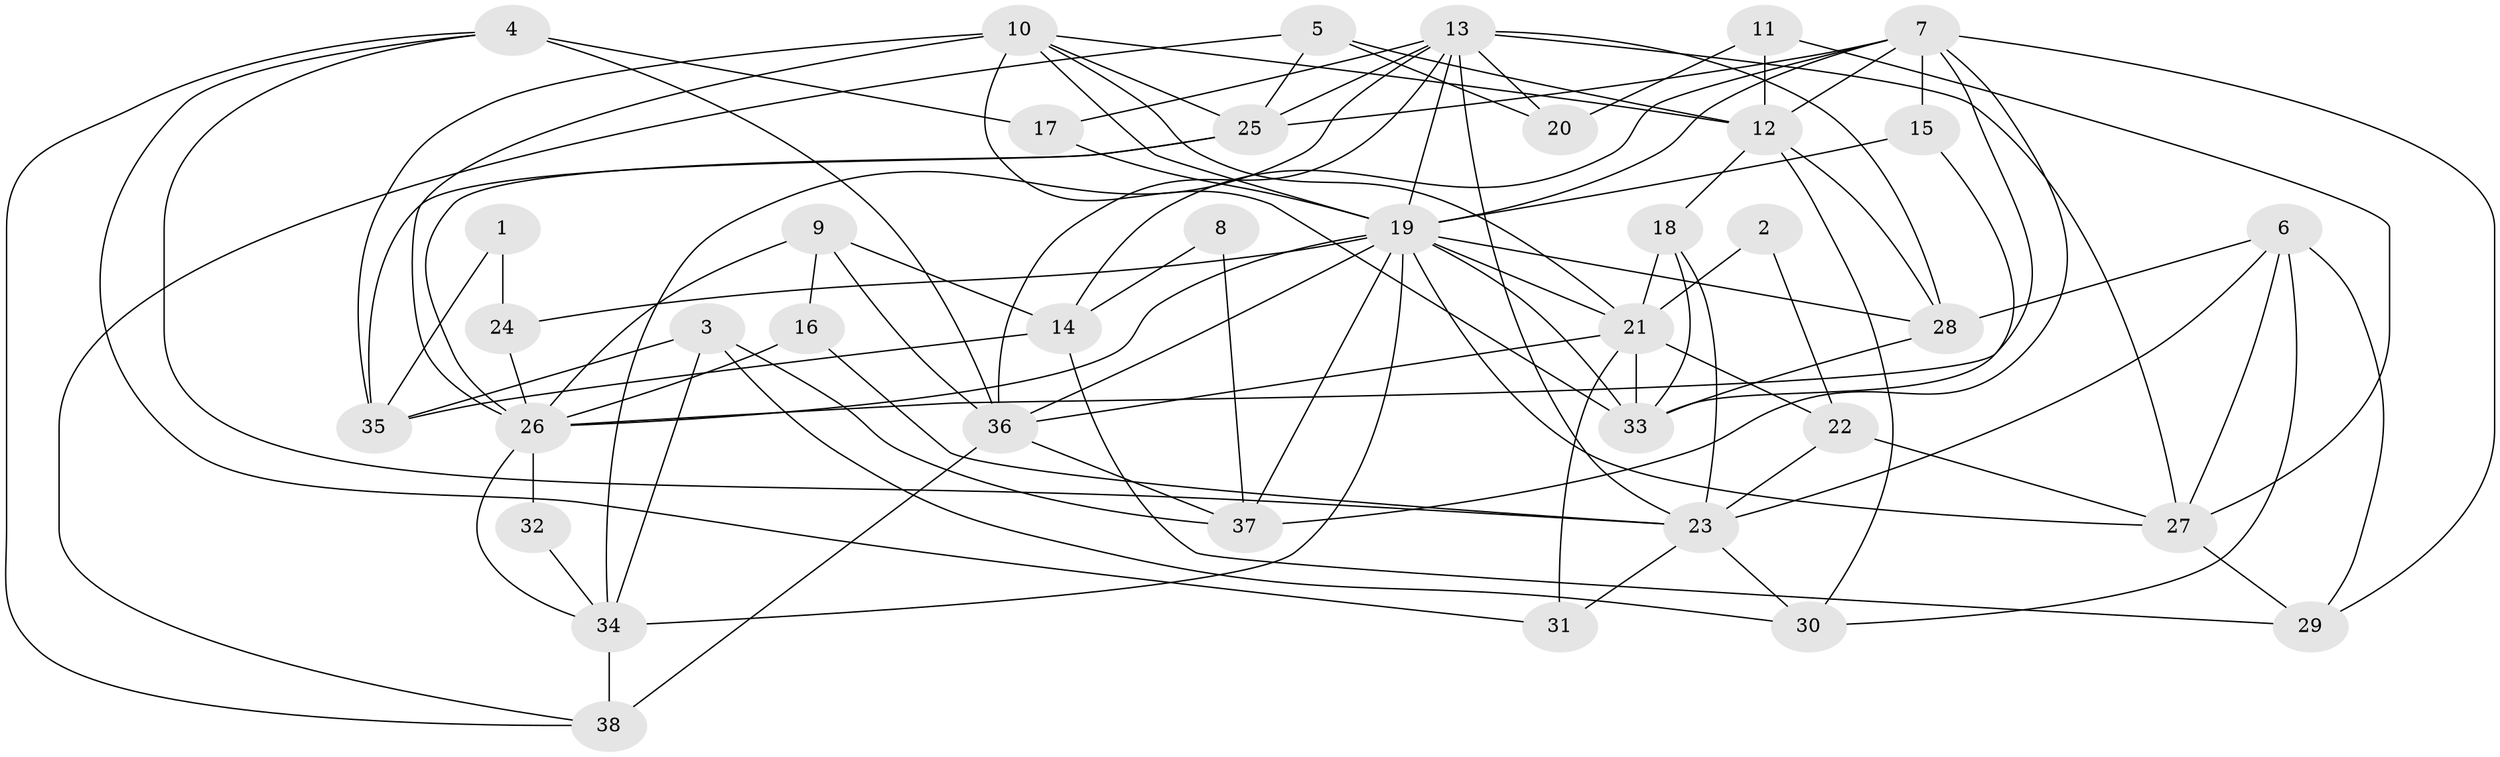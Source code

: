 // original degree distribution, {2: 0.12, 3: 0.29333333333333333, 4: 0.32, 7: 0.06666666666666667, 6: 0.09333333333333334, 5: 0.09333333333333334, 8: 0.013333333333333334}
// Generated by graph-tools (version 1.1) at 2025/01/03/09/25 03:01:58]
// undirected, 38 vertices, 96 edges
graph export_dot {
graph [start="1"]
  node [color=gray90,style=filled];
  1;
  2;
  3;
  4;
  5;
  6;
  7;
  8;
  9;
  10;
  11;
  12;
  13;
  14;
  15;
  16;
  17;
  18;
  19;
  20;
  21;
  22;
  23;
  24;
  25;
  26;
  27;
  28;
  29;
  30;
  31;
  32;
  33;
  34;
  35;
  36;
  37;
  38;
  1 -- 24 [weight=1.0];
  1 -- 35 [weight=1.0];
  2 -- 21 [weight=1.0];
  2 -- 22 [weight=1.0];
  3 -- 30 [weight=1.0];
  3 -- 34 [weight=1.0];
  3 -- 35 [weight=1.0];
  3 -- 37 [weight=1.0];
  4 -- 17 [weight=1.0];
  4 -- 23 [weight=1.0];
  4 -- 31 [weight=1.0];
  4 -- 36 [weight=2.0];
  4 -- 38 [weight=1.0];
  5 -- 12 [weight=1.0];
  5 -- 20 [weight=1.0];
  5 -- 25 [weight=1.0];
  5 -- 38 [weight=1.0];
  6 -- 23 [weight=1.0];
  6 -- 27 [weight=1.0];
  6 -- 28 [weight=1.0];
  6 -- 29 [weight=1.0];
  6 -- 30 [weight=1.0];
  7 -- 12 [weight=1.0];
  7 -- 14 [weight=1.0];
  7 -- 15 [weight=1.0];
  7 -- 19 [weight=1.0];
  7 -- 25 [weight=1.0];
  7 -- 26 [weight=2.0];
  7 -- 29 [weight=1.0];
  7 -- 37 [weight=1.0];
  8 -- 14 [weight=1.0];
  8 -- 37 [weight=1.0];
  9 -- 14 [weight=1.0];
  9 -- 16 [weight=1.0];
  9 -- 26 [weight=1.0];
  9 -- 36 [weight=1.0];
  10 -- 12 [weight=1.0];
  10 -- 19 [weight=1.0];
  10 -- 21 [weight=1.0];
  10 -- 25 [weight=1.0];
  10 -- 26 [weight=1.0];
  10 -- 33 [weight=2.0];
  10 -- 35 [weight=1.0];
  11 -- 12 [weight=1.0];
  11 -- 20 [weight=1.0];
  11 -- 27 [weight=1.0];
  12 -- 18 [weight=2.0];
  12 -- 28 [weight=1.0];
  12 -- 30 [weight=1.0];
  13 -- 17 [weight=1.0];
  13 -- 19 [weight=1.0];
  13 -- 20 [weight=2.0];
  13 -- 23 [weight=1.0];
  13 -- 25 [weight=1.0];
  13 -- 27 [weight=1.0];
  13 -- 28 [weight=1.0];
  13 -- 34 [weight=1.0];
  13 -- 36 [weight=1.0];
  14 -- 29 [weight=1.0];
  14 -- 35 [weight=1.0];
  15 -- 19 [weight=2.0];
  15 -- 33 [weight=1.0];
  16 -- 23 [weight=1.0];
  16 -- 26 [weight=1.0];
  17 -- 19 [weight=1.0];
  18 -- 21 [weight=1.0];
  18 -- 23 [weight=1.0];
  18 -- 33 [weight=1.0];
  19 -- 21 [weight=1.0];
  19 -- 24 [weight=1.0];
  19 -- 26 [weight=1.0];
  19 -- 27 [weight=2.0];
  19 -- 28 [weight=1.0];
  19 -- 33 [weight=2.0];
  19 -- 34 [weight=1.0];
  19 -- 36 [weight=2.0];
  19 -- 37 [weight=1.0];
  21 -- 22 [weight=1.0];
  21 -- 31 [weight=1.0];
  21 -- 33 [weight=1.0];
  21 -- 36 [weight=1.0];
  22 -- 23 [weight=1.0];
  22 -- 27 [weight=1.0];
  23 -- 30 [weight=1.0];
  23 -- 31 [weight=1.0];
  24 -- 26 [weight=2.0];
  25 -- 26 [weight=1.0];
  25 -- 35 [weight=1.0];
  26 -- 32 [weight=1.0];
  26 -- 34 [weight=1.0];
  27 -- 29 [weight=1.0];
  28 -- 33 [weight=2.0];
  32 -- 34 [weight=1.0];
  34 -- 38 [weight=1.0];
  36 -- 37 [weight=1.0];
  36 -- 38 [weight=2.0];
}
